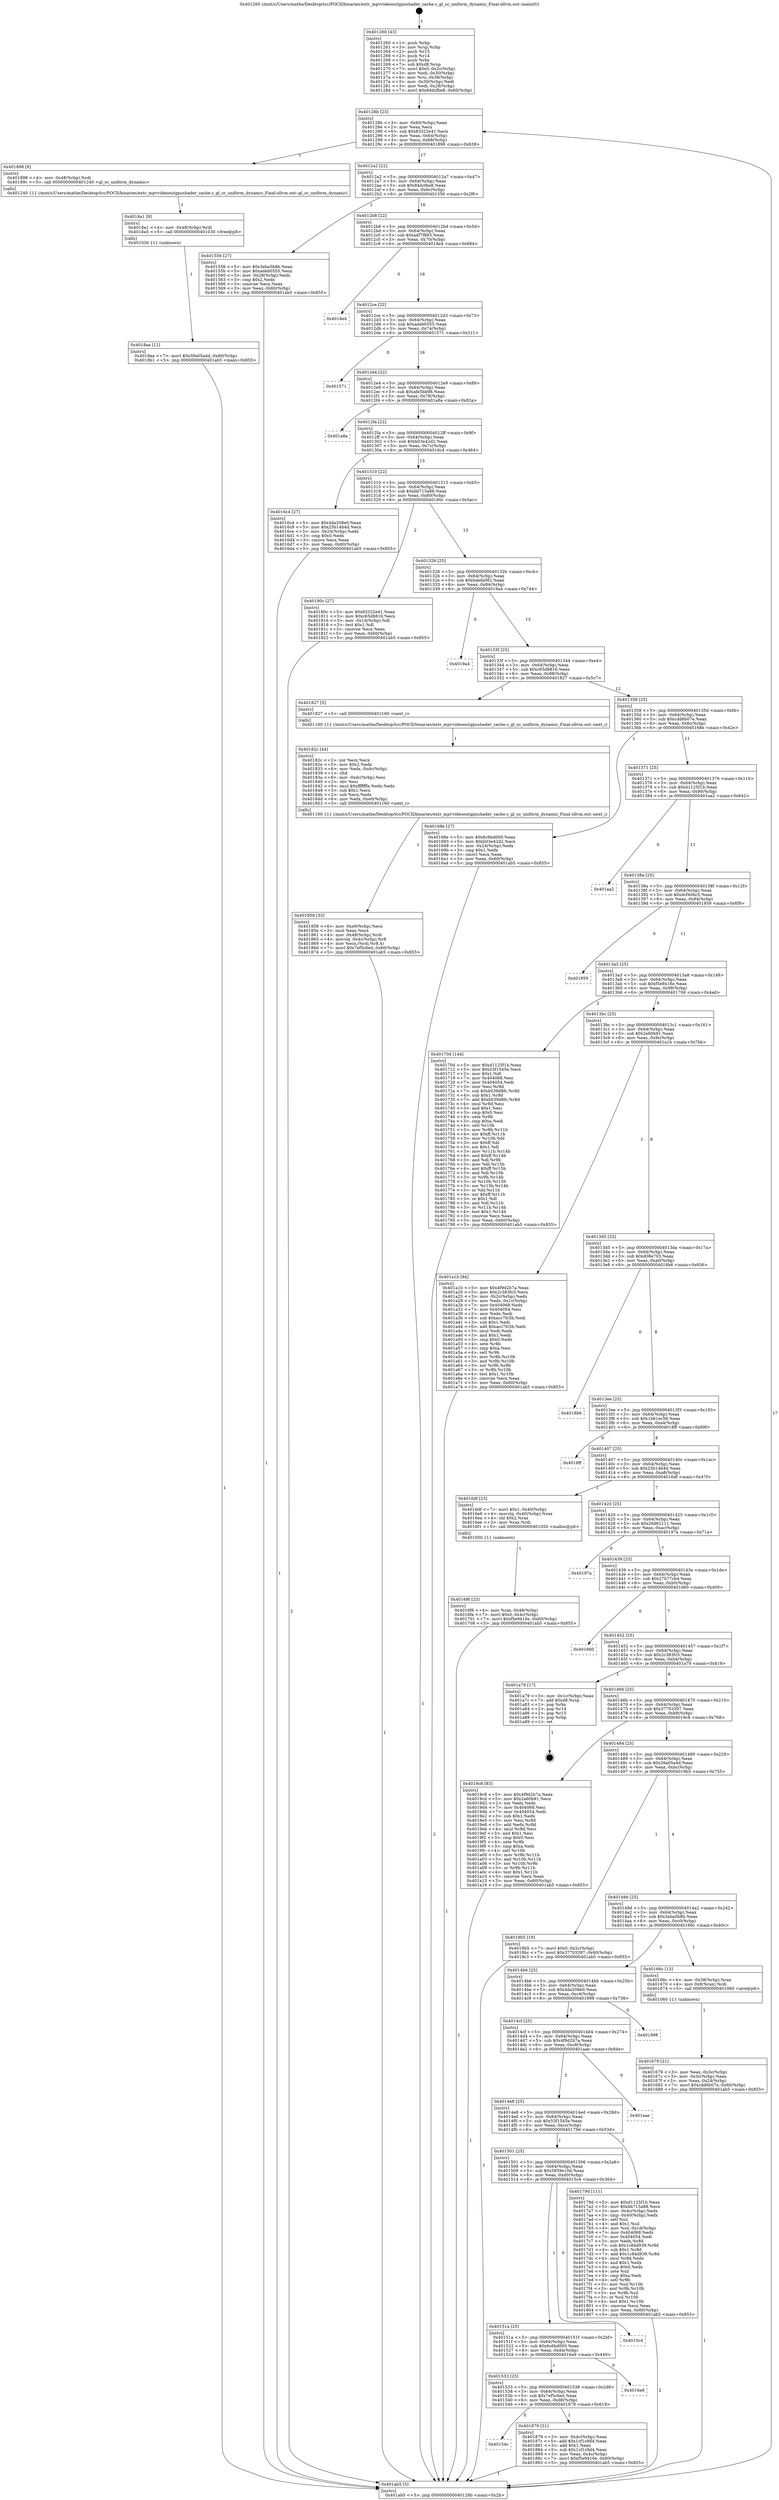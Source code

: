 digraph "0x401260" {
  label = "0x401260 (/mnt/c/Users/mathe/Desktop/tcc/POCII/binaries/extr_mpvvideooutgpushader_cache.c_gl_sc_uniform_dynamic_Final-ollvm.out::main(0))"
  labelloc = "t"
  node[shape=record]

  Entry [label="",width=0.3,height=0.3,shape=circle,fillcolor=black,style=filled]
  "0x40128b" [label="{
     0x40128b [23]\l
     | [instrs]\l
     &nbsp;&nbsp;0x40128b \<+3\>: mov -0x60(%rbp),%eax\l
     &nbsp;&nbsp;0x40128e \<+2\>: mov %eax,%ecx\l
     &nbsp;&nbsp;0x401290 \<+6\>: sub $0x83322e41,%ecx\l
     &nbsp;&nbsp;0x401296 \<+3\>: mov %eax,-0x64(%rbp)\l
     &nbsp;&nbsp;0x401299 \<+3\>: mov %ecx,-0x68(%rbp)\l
     &nbsp;&nbsp;0x40129c \<+6\>: je 0000000000401898 \<main+0x638\>\l
  }"]
  "0x401898" [label="{
     0x401898 [9]\l
     | [instrs]\l
     &nbsp;&nbsp;0x401898 \<+4\>: mov -0x48(%rbp),%rdi\l
     &nbsp;&nbsp;0x40189c \<+5\>: call 0000000000401240 \<gl_sc_uniform_dynamic\>\l
     | [calls]\l
     &nbsp;&nbsp;0x401240 \{1\} (/mnt/c/Users/mathe/Desktop/tcc/POCII/binaries/extr_mpvvideooutgpushader_cache.c_gl_sc_uniform_dynamic_Final-ollvm.out::gl_sc_uniform_dynamic)\l
  }"]
  "0x4012a2" [label="{
     0x4012a2 [22]\l
     | [instrs]\l
     &nbsp;&nbsp;0x4012a2 \<+5\>: jmp 00000000004012a7 \<main+0x47\>\l
     &nbsp;&nbsp;0x4012a7 \<+3\>: mov -0x64(%rbp),%eax\l
     &nbsp;&nbsp;0x4012aa \<+5\>: sub $0x84dcfbe8,%eax\l
     &nbsp;&nbsp;0x4012af \<+3\>: mov %eax,-0x6c(%rbp)\l
     &nbsp;&nbsp;0x4012b2 \<+6\>: je 0000000000401556 \<main+0x2f6\>\l
  }"]
  Exit [label="",width=0.3,height=0.3,shape=circle,fillcolor=black,style=filled,peripheries=2]
  "0x401556" [label="{
     0x401556 [27]\l
     | [instrs]\l
     &nbsp;&nbsp;0x401556 \<+5\>: mov $0x3eba5b8b,%eax\l
     &nbsp;&nbsp;0x40155b \<+5\>: mov $0xadeb0555,%ecx\l
     &nbsp;&nbsp;0x401560 \<+3\>: mov -0x28(%rbp),%edx\l
     &nbsp;&nbsp;0x401563 \<+3\>: cmp $0x2,%edx\l
     &nbsp;&nbsp;0x401566 \<+3\>: cmovne %ecx,%eax\l
     &nbsp;&nbsp;0x401569 \<+3\>: mov %eax,-0x60(%rbp)\l
     &nbsp;&nbsp;0x40156c \<+5\>: jmp 0000000000401ab5 \<main+0x855\>\l
  }"]
  "0x4012b8" [label="{
     0x4012b8 [22]\l
     | [instrs]\l
     &nbsp;&nbsp;0x4012b8 \<+5\>: jmp 00000000004012bd \<main+0x5d\>\l
     &nbsp;&nbsp;0x4012bd \<+3\>: mov -0x64(%rbp),%eax\l
     &nbsp;&nbsp;0x4012c0 \<+5\>: sub $0xa4f7f893,%eax\l
     &nbsp;&nbsp;0x4012c5 \<+3\>: mov %eax,-0x70(%rbp)\l
     &nbsp;&nbsp;0x4012c8 \<+6\>: je 00000000004018e4 \<main+0x684\>\l
  }"]
  "0x401ab5" [label="{
     0x401ab5 [5]\l
     | [instrs]\l
     &nbsp;&nbsp;0x401ab5 \<+5\>: jmp 000000000040128b \<main+0x2b\>\l
  }"]
  "0x401260" [label="{
     0x401260 [43]\l
     | [instrs]\l
     &nbsp;&nbsp;0x401260 \<+1\>: push %rbp\l
     &nbsp;&nbsp;0x401261 \<+3\>: mov %rsp,%rbp\l
     &nbsp;&nbsp;0x401264 \<+2\>: push %r15\l
     &nbsp;&nbsp;0x401266 \<+2\>: push %r14\l
     &nbsp;&nbsp;0x401268 \<+1\>: push %rbx\l
     &nbsp;&nbsp;0x401269 \<+7\>: sub $0xd8,%rsp\l
     &nbsp;&nbsp;0x401270 \<+7\>: movl $0x0,-0x2c(%rbp)\l
     &nbsp;&nbsp;0x401277 \<+3\>: mov %edi,-0x30(%rbp)\l
     &nbsp;&nbsp;0x40127a \<+4\>: mov %rsi,-0x38(%rbp)\l
     &nbsp;&nbsp;0x40127e \<+3\>: mov -0x30(%rbp),%edi\l
     &nbsp;&nbsp;0x401281 \<+3\>: mov %edi,-0x28(%rbp)\l
     &nbsp;&nbsp;0x401284 \<+7\>: movl $0x84dcfbe8,-0x60(%rbp)\l
  }"]
  "0x4018aa" [label="{
     0x4018aa [12]\l
     | [instrs]\l
     &nbsp;&nbsp;0x4018aa \<+7\>: movl $0x39a05a4d,-0x60(%rbp)\l
     &nbsp;&nbsp;0x4018b1 \<+5\>: jmp 0000000000401ab5 \<main+0x855\>\l
  }"]
  "0x4018e4" [label="{
     0x4018e4\l
  }", style=dashed]
  "0x4012ce" [label="{
     0x4012ce [22]\l
     | [instrs]\l
     &nbsp;&nbsp;0x4012ce \<+5\>: jmp 00000000004012d3 \<main+0x73\>\l
     &nbsp;&nbsp;0x4012d3 \<+3\>: mov -0x64(%rbp),%eax\l
     &nbsp;&nbsp;0x4012d6 \<+5\>: sub $0xadeb0555,%eax\l
     &nbsp;&nbsp;0x4012db \<+3\>: mov %eax,-0x74(%rbp)\l
     &nbsp;&nbsp;0x4012de \<+6\>: je 0000000000401571 \<main+0x311\>\l
  }"]
  "0x4018a1" [label="{
     0x4018a1 [9]\l
     | [instrs]\l
     &nbsp;&nbsp;0x4018a1 \<+4\>: mov -0x48(%rbp),%rdi\l
     &nbsp;&nbsp;0x4018a5 \<+5\>: call 0000000000401030 \<free@plt\>\l
     | [calls]\l
     &nbsp;&nbsp;0x401030 \{1\} (unknown)\l
  }"]
  "0x401571" [label="{
     0x401571\l
  }", style=dashed]
  "0x4012e4" [label="{
     0x4012e4 [22]\l
     | [instrs]\l
     &nbsp;&nbsp;0x4012e4 \<+5\>: jmp 00000000004012e9 \<main+0x89\>\l
     &nbsp;&nbsp;0x4012e9 \<+3\>: mov -0x64(%rbp),%eax\l
     &nbsp;&nbsp;0x4012ec \<+5\>: sub $0xafe5bb98,%eax\l
     &nbsp;&nbsp;0x4012f1 \<+3\>: mov %eax,-0x78(%rbp)\l
     &nbsp;&nbsp;0x4012f4 \<+6\>: je 0000000000401a8a \<main+0x82a\>\l
  }"]
  "0x40154c" [label="{
     0x40154c\l
  }", style=dashed]
  "0x401a8a" [label="{
     0x401a8a\l
  }", style=dashed]
  "0x4012fa" [label="{
     0x4012fa [22]\l
     | [instrs]\l
     &nbsp;&nbsp;0x4012fa \<+5\>: jmp 00000000004012ff \<main+0x9f\>\l
     &nbsp;&nbsp;0x4012ff \<+3\>: mov -0x64(%rbp),%eax\l
     &nbsp;&nbsp;0x401302 \<+5\>: sub $0xb03e42d2,%eax\l
     &nbsp;&nbsp;0x401307 \<+3\>: mov %eax,-0x7c(%rbp)\l
     &nbsp;&nbsp;0x40130a \<+6\>: je 00000000004016c4 \<main+0x464\>\l
  }"]
  "0x401879" [label="{
     0x401879 [31]\l
     | [instrs]\l
     &nbsp;&nbsp;0x401879 \<+3\>: mov -0x4c(%rbp),%eax\l
     &nbsp;&nbsp;0x40187c \<+5\>: add $0x1cf1c9d4,%eax\l
     &nbsp;&nbsp;0x401881 \<+3\>: add $0x1,%eax\l
     &nbsp;&nbsp;0x401884 \<+5\>: sub $0x1cf1c9d4,%eax\l
     &nbsp;&nbsp;0x401889 \<+3\>: mov %eax,-0x4c(%rbp)\l
     &nbsp;&nbsp;0x40188c \<+7\>: movl $0xf5e9416e,-0x60(%rbp)\l
     &nbsp;&nbsp;0x401893 \<+5\>: jmp 0000000000401ab5 \<main+0x855\>\l
  }"]
  "0x4016c4" [label="{
     0x4016c4 [27]\l
     | [instrs]\l
     &nbsp;&nbsp;0x4016c4 \<+5\>: mov $0x4da208e0,%eax\l
     &nbsp;&nbsp;0x4016c9 \<+5\>: mov $0x25b14b4d,%ecx\l
     &nbsp;&nbsp;0x4016ce \<+3\>: mov -0x24(%rbp),%edx\l
     &nbsp;&nbsp;0x4016d1 \<+3\>: cmp $0x0,%edx\l
     &nbsp;&nbsp;0x4016d4 \<+3\>: cmove %ecx,%eax\l
     &nbsp;&nbsp;0x4016d7 \<+3\>: mov %eax,-0x60(%rbp)\l
     &nbsp;&nbsp;0x4016da \<+5\>: jmp 0000000000401ab5 \<main+0x855\>\l
  }"]
  "0x401310" [label="{
     0x401310 [22]\l
     | [instrs]\l
     &nbsp;&nbsp;0x401310 \<+5\>: jmp 0000000000401315 \<main+0xb5\>\l
     &nbsp;&nbsp;0x401315 \<+3\>: mov -0x64(%rbp),%eax\l
     &nbsp;&nbsp;0x401318 \<+5\>: sub $0xbb715a88,%eax\l
     &nbsp;&nbsp;0x40131d \<+3\>: mov %eax,-0x80(%rbp)\l
     &nbsp;&nbsp;0x401320 \<+6\>: je 000000000040180c \<main+0x5ac\>\l
  }"]
  "0x401533" [label="{
     0x401533 [25]\l
     | [instrs]\l
     &nbsp;&nbsp;0x401533 \<+5\>: jmp 0000000000401538 \<main+0x2d8\>\l
     &nbsp;&nbsp;0x401538 \<+3\>: mov -0x64(%rbp),%eax\l
     &nbsp;&nbsp;0x40153b \<+5\>: sub $0x7ef5c6ed,%eax\l
     &nbsp;&nbsp;0x401540 \<+6\>: mov %eax,-0xd8(%rbp)\l
     &nbsp;&nbsp;0x401546 \<+6\>: je 0000000000401879 \<main+0x619\>\l
  }"]
  "0x40180c" [label="{
     0x40180c [27]\l
     | [instrs]\l
     &nbsp;&nbsp;0x40180c \<+5\>: mov $0x83322e41,%eax\l
     &nbsp;&nbsp;0x401811 \<+5\>: mov $0xc65d8816,%ecx\l
     &nbsp;&nbsp;0x401816 \<+3\>: mov -0x1d(%rbp),%dl\l
     &nbsp;&nbsp;0x401819 \<+3\>: test $0x1,%dl\l
     &nbsp;&nbsp;0x40181c \<+3\>: cmovne %ecx,%eax\l
     &nbsp;&nbsp;0x40181f \<+3\>: mov %eax,-0x60(%rbp)\l
     &nbsp;&nbsp;0x401822 \<+5\>: jmp 0000000000401ab5 \<main+0x855\>\l
  }"]
  "0x401326" [label="{
     0x401326 [25]\l
     | [instrs]\l
     &nbsp;&nbsp;0x401326 \<+5\>: jmp 000000000040132b \<main+0xcb\>\l
     &nbsp;&nbsp;0x40132b \<+3\>: mov -0x64(%rbp),%eax\l
     &nbsp;&nbsp;0x40132e \<+5\>: sub $0xbdefa082,%eax\l
     &nbsp;&nbsp;0x401333 \<+6\>: mov %eax,-0x84(%rbp)\l
     &nbsp;&nbsp;0x401339 \<+6\>: je 00000000004019a4 \<main+0x744\>\l
  }"]
  "0x4016a9" [label="{
     0x4016a9\l
  }", style=dashed]
  "0x4019a4" [label="{
     0x4019a4\l
  }", style=dashed]
  "0x40133f" [label="{
     0x40133f [25]\l
     | [instrs]\l
     &nbsp;&nbsp;0x40133f \<+5\>: jmp 0000000000401344 \<main+0xe4\>\l
     &nbsp;&nbsp;0x401344 \<+3\>: mov -0x64(%rbp),%eax\l
     &nbsp;&nbsp;0x401347 \<+5\>: sub $0xc65d8816,%eax\l
     &nbsp;&nbsp;0x40134c \<+6\>: mov %eax,-0x88(%rbp)\l
     &nbsp;&nbsp;0x401352 \<+6\>: je 0000000000401827 \<main+0x5c7\>\l
  }"]
  "0x40151a" [label="{
     0x40151a [25]\l
     | [instrs]\l
     &nbsp;&nbsp;0x40151a \<+5\>: jmp 000000000040151f \<main+0x2bf\>\l
     &nbsp;&nbsp;0x40151f \<+3\>: mov -0x64(%rbp),%eax\l
     &nbsp;&nbsp;0x401522 \<+5\>: sub $0x6c6bd000,%eax\l
     &nbsp;&nbsp;0x401527 \<+6\>: mov %eax,-0xd4(%rbp)\l
     &nbsp;&nbsp;0x40152d \<+6\>: je 00000000004016a9 \<main+0x449\>\l
  }"]
  "0x401827" [label="{
     0x401827 [5]\l
     | [instrs]\l
     &nbsp;&nbsp;0x401827 \<+5\>: call 0000000000401160 \<next_i\>\l
     | [calls]\l
     &nbsp;&nbsp;0x401160 \{1\} (/mnt/c/Users/mathe/Desktop/tcc/POCII/binaries/extr_mpvvideooutgpushader_cache.c_gl_sc_uniform_dynamic_Final-ollvm.out::next_i)\l
  }"]
  "0x401358" [label="{
     0x401358 [25]\l
     | [instrs]\l
     &nbsp;&nbsp;0x401358 \<+5\>: jmp 000000000040135d \<main+0xfd\>\l
     &nbsp;&nbsp;0x40135d \<+3\>: mov -0x64(%rbp),%eax\l
     &nbsp;&nbsp;0x401360 \<+5\>: sub $0xcdd6b07e,%eax\l
     &nbsp;&nbsp;0x401365 \<+6\>: mov %eax,-0x8c(%rbp)\l
     &nbsp;&nbsp;0x40136b \<+6\>: je 000000000040168e \<main+0x42e\>\l
  }"]
  "0x4015c4" [label="{
     0x4015c4\l
  }", style=dashed]
  "0x40168e" [label="{
     0x40168e [27]\l
     | [instrs]\l
     &nbsp;&nbsp;0x40168e \<+5\>: mov $0x6c6bd000,%eax\l
     &nbsp;&nbsp;0x401693 \<+5\>: mov $0xb03e42d2,%ecx\l
     &nbsp;&nbsp;0x401698 \<+3\>: mov -0x24(%rbp),%edx\l
     &nbsp;&nbsp;0x40169b \<+3\>: cmp $0x1,%edx\l
     &nbsp;&nbsp;0x40169e \<+3\>: cmovl %ecx,%eax\l
     &nbsp;&nbsp;0x4016a1 \<+3\>: mov %eax,-0x60(%rbp)\l
     &nbsp;&nbsp;0x4016a4 \<+5\>: jmp 0000000000401ab5 \<main+0x855\>\l
  }"]
  "0x401371" [label="{
     0x401371 [25]\l
     | [instrs]\l
     &nbsp;&nbsp;0x401371 \<+5\>: jmp 0000000000401376 \<main+0x116\>\l
     &nbsp;&nbsp;0x401376 \<+3\>: mov -0x64(%rbp),%eax\l
     &nbsp;&nbsp;0x401379 \<+5\>: sub $0xd1125f1b,%eax\l
     &nbsp;&nbsp;0x40137e \<+6\>: mov %eax,-0x90(%rbp)\l
     &nbsp;&nbsp;0x401384 \<+6\>: je 0000000000401aa2 \<main+0x842\>\l
  }"]
  "0x401858" [label="{
     0x401858 [33]\l
     | [instrs]\l
     &nbsp;&nbsp;0x401858 \<+6\>: mov -0xe0(%rbp),%ecx\l
     &nbsp;&nbsp;0x40185e \<+3\>: imul %eax,%ecx\l
     &nbsp;&nbsp;0x401861 \<+4\>: mov -0x48(%rbp),%rdi\l
     &nbsp;&nbsp;0x401865 \<+4\>: movslq -0x4c(%rbp),%r8\l
     &nbsp;&nbsp;0x401869 \<+4\>: mov %ecx,(%rdi,%r8,4)\l
     &nbsp;&nbsp;0x40186d \<+7\>: movl $0x7ef5c6ed,-0x60(%rbp)\l
     &nbsp;&nbsp;0x401874 \<+5\>: jmp 0000000000401ab5 \<main+0x855\>\l
  }"]
  "0x401aa2" [label="{
     0x401aa2\l
  }", style=dashed]
  "0x40138a" [label="{
     0x40138a [25]\l
     | [instrs]\l
     &nbsp;&nbsp;0x40138a \<+5\>: jmp 000000000040138f \<main+0x12f\>\l
     &nbsp;&nbsp;0x40138f \<+3\>: mov -0x64(%rbp),%eax\l
     &nbsp;&nbsp;0x401392 \<+5\>: sub $0xdcf40bc5,%eax\l
     &nbsp;&nbsp;0x401397 \<+6\>: mov %eax,-0x94(%rbp)\l
     &nbsp;&nbsp;0x40139d \<+6\>: je 0000000000401959 \<main+0x6f9\>\l
  }"]
  "0x40182c" [label="{
     0x40182c [44]\l
     | [instrs]\l
     &nbsp;&nbsp;0x40182c \<+2\>: xor %ecx,%ecx\l
     &nbsp;&nbsp;0x40182e \<+5\>: mov $0x2,%edx\l
     &nbsp;&nbsp;0x401833 \<+6\>: mov %edx,-0xdc(%rbp)\l
     &nbsp;&nbsp;0x401839 \<+1\>: cltd\l
     &nbsp;&nbsp;0x40183a \<+6\>: mov -0xdc(%rbp),%esi\l
     &nbsp;&nbsp;0x401840 \<+2\>: idiv %esi\l
     &nbsp;&nbsp;0x401842 \<+6\>: imul $0xfffffffe,%edx,%edx\l
     &nbsp;&nbsp;0x401848 \<+3\>: sub $0x1,%ecx\l
     &nbsp;&nbsp;0x40184b \<+2\>: sub %ecx,%edx\l
     &nbsp;&nbsp;0x40184d \<+6\>: mov %edx,-0xe0(%rbp)\l
     &nbsp;&nbsp;0x401853 \<+5\>: call 0000000000401160 \<next_i\>\l
     | [calls]\l
     &nbsp;&nbsp;0x401160 \{1\} (/mnt/c/Users/mathe/Desktop/tcc/POCII/binaries/extr_mpvvideooutgpushader_cache.c_gl_sc_uniform_dynamic_Final-ollvm.out::next_i)\l
  }"]
  "0x401959" [label="{
     0x401959\l
  }", style=dashed]
  "0x4013a3" [label="{
     0x4013a3 [25]\l
     | [instrs]\l
     &nbsp;&nbsp;0x4013a3 \<+5\>: jmp 00000000004013a8 \<main+0x148\>\l
     &nbsp;&nbsp;0x4013a8 \<+3\>: mov -0x64(%rbp),%eax\l
     &nbsp;&nbsp;0x4013ab \<+5\>: sub $0xf5e9416e,%eax\l
     &nbsp;&nbsp;0x4013b0 \<+6\>: mov %eax,-0x98(%rbp)\l
     &nbsp;&nbsp;0x4013b6 \<+6\>: je 000000000040170d \<main+0x4ad\>\l
  }"]
  "0x401501" [label="{
     0x401501 [25]\l
     | [instrs]\l
     &nbsp;&nbsp;0x401501 \<+5\>: jmp 0000000000401506 \<main+0x2a6\>\l
     &nbsp;&nbsp;0x401506 \<+3\>: mov -0x64(%rbp),%eax\l
     &nbsp;&nbsp;0x401509 \<+5\>: sub $0x5839e10d,%eax\l
     &nbsp;&nbsp;0x40150e \<+6\>: mov %eax,-0xd0(%rbp)\l
     &nbsp;&nbsp;0x401514 \<+6\>: je 00000000004015c4 \<main+0x364\>\l
  }"]
  "0x40170d" [label="{
     0x40170d [144]\l
     | [instrs]\l
     &nbsp;&nbsp;0x40170d \<+5\>: mov $0xd1125f1b,%eax\l
     &nbsp;&nbsp;0x401712 \<+5\>: mov $0x53f1545e,%ecx\l
     &nbsp;&nbsp;0x401717 \<+2\>: mov $0x1,%dl\l
     &nbsp;&nbsp;0x401719 \<+7\>: mov 0x404068,%esi\l
     &nbsp;&nbsp;0x401720 \<+7\>: mov 0x404054,%edi\l
     &nbsp;&nbsp;0x401727 \<+3\>: mov %esi,%r8d\l
     &nbsp;&nbsp;0x40172a \<+7\>: sub $0xb039d8fc,%r8d\l
     &nbsp;&nbsp;0x401731 \<+4\>: sub $0x1,%r8d\l
     &nbsp;&nbsp;0x401735 \<+7\>: add $0xb039d8fc,%r8d\l
     &nbsp;&nbsp;0x40173c \<+4\>: imul %r8d,%esi\l
     &nbsp;&nbsp;0x401740 \<+3\>: and $0x1,%esi\l
     &nbsp;&nbsp;0x401743 \<+3\>: cmp $0x0,%esi\l
     &nbsp;&nbsp;0x401746 \<+4\>: sete %r9b\l
     &nbsp;&nbsp;0x40174a \<+3\>: cmp $0xa,%edi\l
     &nbsp;&nbsp;0x40174d \<+4\>: setl %r10b\l
     &nbsp;&nbsp;0x401751 \<+3\>: mov %r9b,%r11b\l
     &nbsp;&nbsp;0x401754 \<+4\>: xor $0xff,%r11b\l
     &nbsp;&nbsp;0x401758 \<+3\>: mov %r10b,%bl\l
     &nbsp;&nbsp;0x40175b \<+3\>: xor $0xff,%bl\l
     &nbsp;&nbsp;0x40175e \<+3\>: xor $0x1,%dl\l
     &nbsp;&nbsp;0x401761 \<+3\>: mov %r11b,%r14b\l
     &nbsp;&nbsp;0x401764 \<+4\>: and $0xff,%r14b\l
     &nbsp;&nbsp;0x401768 \<+3\>: and %dl,%r9b\l
     &nbsp;&nbsp;0x40176b \<+3\>: mov %bl,%r15b\l
     &nbsp;&nbsp;0x40176e \<+4\>: and $0xff,%r15b\l
     &nbsp;&nbsp;0x401772 \<+3\>: and %dl,%r10b\l
     &nbsp;&nbsp;0x401775 \<+3\>: or %r9b,%r14b\l
     &nbsp;&nbsp;0x401778 \<+3\>: or %r10b,%r15b\l
     &nbsp;&nbsp;0x40177b \<+3\>: xor %r15b,%r14b\l
     &nbsp;&nbsp;0x40177e \<+3\>: or %bl,%r11b\l
     &nbsp;&nbsp;0x401781 \<+4\>: xor $0xff,%r11b\l
     &nbsp;&nbsp;0x401785 \<+3\>: or $0x1,%dl\l
     &nbsp;&nbsp;0x401788 \<+3\>: and %dl,%r11b\l
     &nbsp;&nbsp;0x40178b \<+3\>: or %r11b,%r14b\l
     &nbsp;&nbsp;0x40178e \<+4\>: test $0x1,%r14b\l
     &nbsp;&nbsp;0x401792 \<+3\>: cmovne %ecx,%eax\l
     &nbsp;&nbsp;0x401795 \<+3\>: mov %eax,-0x60(%rbp)\l
     &nbsp;&nbsp;0x401798 \<+5\>: jmp 0000000000401ab5 \<main+0x855\>\l
  }"]
  "0x4013bc" [label="{
     0x4013bc [25]\l
     | [instrs]\l
     &nbsp;&nbsp;0x4013bc \<+5\>: jmp 00000000004013c1 \<main+0x161\>\l
     &nbsp;&nbsp;0x4013c1 \<+3\>: mov -0x64(%rbp),%eax\l
     &nbsp;&nbsp;0x4013c4 \<+5\>: sub $0x2a60b91,%eax\l
     &nbsp;&nbsp;0x4013c9 \<+6\>: mov %eax,-0x9c(%rbp)\l
     &nbsp;&nbsp;0x4013cf \<+6\>: je 0000000000401a1b \<main+0x7bb\>\l
  }"]
  "0x40179d" [label="{
     0x40179d [111]\l
     | [instrs]\l
     &nbsp;&nbsp;0x40179d \<+5\>: mov $0xd1125f1b,%eax\l
     &nbsp;&nbsp;0x4017a2 \<+5\>: mov $0xbb715a88,%ecx\l
     &nbsp;&nbsp;0x4017a7 \<+3\>: mov -0x4c(%rbp),%edx\l
     &nbsp;&nbsp;0x4017aa \<+3\>: cmp -0x40(%rbp),%edx\l
     &nbsp;&nbsp;0x4017ad \<+4\>: setl %sil\l
     &nbsp;&nbsp;0x4017b1 \<+4\>: and $0x1,%sil\l
     &nbsp;&nbsp;0x4017b5 \<+4\>: mov %sil,-0x1d(%rbp)\l
     &nbsp;&nbsp;0x4017b9 \<+7\>: mov 0x404068,%edx\l
     &nbsp;&nbsp;0x4017c0 \<+7\>: mov 0x404054,%edi\l
     &nbsp;&nbsp;0x4017c7 \<+3\>: mov %edx,%r8d\l
     &nbsp;&nbsp;0x4017ca \<+7\>: sub $0x1c84d939,%r8d\l
     &nbsp;&nbsp;0x4017d1 \<+4\>: sub $0x1,%r8d\l
     &nbsp;&nbsp;0x4017d5 \<+7\>: add $0x1c84d939,%r8d\l
     &nbsp;&nbsp;0x4017dc \<+4\>: imul %r8d,%edx\l
     &nbsp;&nbsp;0x4017e0 \<+3\>: and $0x1,%edx\l
     &nbsp;&nbsp;0x4017e3 \<+3\>: cmp $0x0,%edx\l
     &nbsp;&nbsp;0x4017e6 \<+4\>: sete %sil\l
     &nbsp;&nbsp;0x4017ea \<+3\>: cmp $0xa,%edi\l
     &nbsp;&nbsp;0x4017ed \<+4\>: setl %r9b\l
     &nbsp;&nbsp;0x4017f1 \<+3\>: mov %sil,%r10b\l
     &nbsp;&nbsp;0x4017f4 \<+3\>: and %r9b,%r10b\l
     &nbsp;&nbsp;0x4017f7 \<+3\>: xor %r9b,%sil\l
     &nbsp;&nbsp;0x4017fa \<+3\>: or %sil,%r10b\l
     &nbsp;&nbsp;0x4017fd \<+4\>: test $0x1,%r10b\l
     &nbsp;&nbsp;0x401801 \<+3\>: cmovne %ecx,%eax\l
     &nbsp;&nbsp;0x401804 \<+3\>: mov %eax,-0x60(%rbp)\l
     &nbsp;&nbsp;0x401807 \<+5\>: jmp 0000000000401ab5 \<main+0x855\>\l
  }"]
  "0x401a1b" [label="{
     0x401a1b [94]\l
     | [instrs]\l
     &nbsp;&nbsp;0x401a1b \<+5\>: mov $0x4f9d2b7a,%eax\l
     &nbsp;&nbsp;0x401a20 \<+5\>: mov $0x2c383fc5,%ecx\l
     &nbsp;&nbsp;0x401a25 \<+3\>: mov -0x2c(%rbp),%edx\l
     &nbsp;&nbsp;0x401a28 \<+3\>: mov %edx,-0x1c(%rbp)\l
     &nbsp;&nbsp;0x401a2b \<+7\>: mov 0x404068,%edx\l
     &nbsp;&nbsp;0x401a32 \<+7\>: mov 0x404054,%esi\l
     &nbsp;&nbsp;0x401a39 \<+2\>: mov %edx,%edi\l
     &nbsp;&nbsp;0x401a3b \<+6\>: sub $0xacc7fc5b,%edi\l
     &nbsp;&nbsp;0x401a41 \<+3\>: sub $0x1,%edi\l
     &nbsp;&nbsp;0x401a44 \<+6\>: add $0xacc7fc5b,%edi\l
     &nbsp;&nbsp;0x401a4a \<+3\>: imul %edi,%edx\l
     &nbsp;&nbsp;0x401a4d \<+3\>: and $0x1,%edx\l
     &nbsp;&nbsp;0x401a50 \<+3\>: cmp $0x0,%edx\l
     &nbsp;&nbsp;0x401a53 \<+4\>: sete %r8b\l
     &nbsp;&nbsp;0x401a57 \<+3\>: cmp $0xa,%esi\l
     &nbsp;&nbsp;0x401a5a \<+4\>: setl %r9b\l
     &nbsp;&nbsp;0x401a5e \<+3\>: mov %r8b,%r10b\l
     &nbsp;&nbsp;0x401a61 \<+3\>: and %r9b,%r10b\l
     &nbsp;&nbsp;0x401a64 \<+3\>: xor %r9b,%r8b\l
     &nbsp;&nbsp;0x401a67 \<+3\>: or %r8b,%r10b\l
     &nbsp;&nbsp;0x401a6a \<+4\>: test $0x1,%r10b\l
     &nbsp;&nbsp;0x401a6e \<+3\>: cmovne %ecx,%eax\l
     &nbsp;&nbsp;0x401a71 \<+3\>: mov %eax,-0x60(%rbp)\l
     &nbsp;&nbsp;0x401a74 \<+5\>: jmp 0000000000401ab5 \<main+0x855\>\l
  }"]
  "0x4013d5" [label="{
     0x4013d5 [25]\l
     | [instrs]\l
     &nbsp;&nbsp;0x4013d5 \<+5\>: jmp 00000000004013da \<main+0x17a\>\l
     &nbsp;&nbsp;0x4013da \<+3\>: mov -0x64(%rbp),%eax\l
     &nbsp;&nbsp;0x4013dd \<+5\>: sub $0xd08e703,%eax\l
     &nbsp;&nbsp;0x4013e2 \<+6\>: mov %eax,-0xa0(%rbp)\l
     &nbsp;&nbsp;0x4013e8 \<+6\>: je 00000000004018b6 \<main+0x656\>\l
  }"]
  "0x4014e8" [label="{
     0x4014e8 [25]\l
     | [instrs]\l
     &nbsp;&nbsp;0x4014e8 \<+5\>: jmp 00000000004014ed \<main+0x28d\>\l
     &nbsp;&nbsp;0x4014ed \<+3\>: mov -0x64(%rbp),%eax\l
     &nbsp;&nbsp;0x4014f0 \<+5\>: sub $0x53f1545e,%eax\l
     &nbsp;&nbsp;0x4014f5 \<+6\>: mov %eax,-0xcc(%rbp)\l
     &nbsp;&nbsp;0x4014fb \<+6\>: je 000000000040179d \<main+0x53d\>\l
  }"]
  "0x4018b6" [label="{
     0x4018b6\l
  }", style=dashed]
  "0x4013ee" [label="{
     0x4013ee [25]\l
     | [instrs]\l
     &nbsp;&nbsp;0x4013ee \<+5\>: jmp 00000000004013f3 \<main+0x193\>\l
     &nbsp;&nbsp;0x4013f3 \<+3\>: mov -0x64(%rbp),%eax\l
     &nbsp;&nbsp;0x4013f6 \<+5\>: sub $0x1b61ec58,%eax\l
     &nbsp;&nbsp;0x4013fb \<+6\>: mov %eax,-0xa4(%rbp)\l
     &nbsp;&nbsp;0x401401 \<+6\>: je 00000000004018ff \<main+0x69f\>\l
  }"]
  "0x401aae" [label="{
     0x401aae\l
  }", style=dashed]
  "0x4018ff" [label="{
     0x4018ff\l
  }", style=dashed]
  "0x401407" [label="{
     0x401407 [25]\l
     | [instrs]\l
     &nbsp;&nbsp;0x401407 \<+5\>: jmp 000000000040140c \<main+0x1ac\>\l
     &nbsp;&nbsp;0x40140c \<+3\>: mov -0x64(%rbp),%eax\l
     &nbsp;&nbsp;0x40140f \<+5\>: sub $0x25b14b4d,%eax\l
     &nbsp;&nbsp;0x401414 \<+6\>: mov %eax,-0xa8(%rbp)\l
     &nbsp;&nbsp;0x40141a \<+6\>: je 00000000004016df \<main+0x47f\>\l
  }"]
  "0x4014cf" [label="{
     0x4014cf [25]\l
     | [instrs]\l
     &nbsp;&nbsp;0x4014cf \<+5\>: jmp 00000000004014d4 \<main+0x274\>\l
     &nbsp;&nbsp;0x4014d4 \<+3\>: mov -0x64(%rbp),%eax\l
     &nbsp;&nbsp;0x4014d7 \<+5\>: sub $0x4f9d2b7a,%eax\l
     &nbsp;&nbsp;0x4014dc \<+6\>: mov %eax,-0xc8(%rbp)\l
     &nbsp;&nbsp;0x4014e2 \<+6\>: je 0000000000401aae \<main+0x84e\>\l
  }"]
  "0x4016df" [label="{
     0x4016df [23]\l
     | [instrs]\l
     &nbsp;&nbsp;0x4016df \<+7\>: movl $0x1,-0x40(%rbp)\l
     &nbsp;&nbsp;0x4016e6 \<+4\>: movslq -0x40(%rbp),%rax\l
     &nbsp;&nbsp;0x4016ea \<+4\>: shl $0x2,%rax\l
     &nbsp;&nbsp;0x4016ee \<+3\>: mov %rax,%rdi\l
     &nbsp;&nbsp;0x4016f1 \<+5\>: call 0000000000401050 \<malloc@plt\>\l
     | [calls]\l
     &nbsp;&nbsp;0x401050 \{1\} (unknown)\l
  }"]
  "0x401420" [label="{
     0x401420 [25]\l
     | [instrs]\l
     &nbsp;&nbsp;0x401420 \<+5\>: jmp 0000000000401425 \<main+0x1c5\>\l
     &nbsp;&nbsp;0x401425 \<+3\>: mov -0x64(%rbp),%eax\l
     &nbsp;&nbsp;0x401428 \<+5\>: sub $0x26d62111,%eax\l
     &nbsp;&nbsp;0x40142d \<+6\>: mov %eax,-0xac(%rbp)\l
     &nbsp;&nbsp;0x401433 \<+6\>: je 000000000040197a \<main+0x71a\>\l
  }"]
  "0x401998" [label="{
     0x401998\l
  }", style=dashed]
  "0x40197a" [label="{
     0x40197a\l
  }", style=dashed]
  "0x401439" [label="{
     0x401439 [25]\l
     | [instrs]\l
     &nbsp;&nbsp;0x401439 \<+5\>: jmp 000000000040143e \<main+0x1de\>\l
     &nbsp;&nbsp;0x40143e \<+3\>: mov -0x64(%rbp),%eax\l
     &nbsp;&nbsp;0x401441 \<+5\>: sub $0x27b77cb4,%eax\l
     &nbsp;&nbsp;0x401446 \<+6\>: mov %eax,-0xb0(%rbp)\l
     &nbsp;&nbsp;0x40144c \<+6\>: je 0000000000401660 \<main+0x400\>\l
  }"]
  "0x4016f6" [label="{
     0x4016f6 [23]\l
     | [instrs]\l
     &nbsp;&nbsp;0x4016f6 \<+4\>: mov %rax,-0x48(%rbp)\l
     &nbsp;&nbsp;0x4016fa \<+7\>: movl $0x0,-0x4c(%rbp)\l
     &nbsp;&nbsp;0x401701 \<+7\>: movl $0xf5e9416e,-0x60(%rbp)\l
     &nbsp;&nbsp;0x401708 \<+5\>: jmp 0000000000401ab5 \<main+0x855\>\l
  }"]
  "0x401660" [label="{
     0x401660\l
  }", style=dashed]
  "0x401452" [label="{
     0x401452 [25]\l
     | [instrs]\l
     &nbsp;&nbsp;0x401452 \<+5\>: jmp 0000000000401457 \<main+0x1f7\>\l
     &nbsp;&nbsp;0x401457 \<+3\>: mov -0x64(%rbp),%eax\l
     &nbsp;&nbsp;0x40145a \<+5\>: sub $0x2c383fc5,%eax\l
     &nbsp;&nbsp;0x40145f \<+6\>: mov %eax,-0xb4(%rbp)\l
     &nbsp;&nbsp;0x401465 \<+6\>: je 0000000000401a79 \<main+0x819\>\l
  }"]
  "0x401679" [label="{
     0x401679 [21]\l
     | [instrs]\l
     &nbsp;&nbsp;0x401679 \<+3\>: mov %eax,-0x3c(%rbp)\l
     &nbsp;&nbsp;0x40167c \<+3\>: mov -0x3c(%rbp),%eax\l
     &nbsp;&nbsp;0x40167f \<+3\>: mov %eax,-0x24(%rbp)\l
     &nbsp;&nbsp;0x401682 \<+7\>: movl $0xcdd6b07e,-0x60(%rbp)\l
     &nbsp;&nbsp;0x401689 \<+5\>: jmp 0000000000401ab5 \<main+0x855\>\l
  }"]
  "0x401a79" [label="{
     0x401a79 [17]\l
     | [instrs]\l
     &nbsp;&nbsp;0x401a79 \<+3\>: mov -0x1c(%rbp),%eax\l
     &nbsp;&nbsp;0x401a7c \<+7\>: add $0xd8,%rsp\l
     &nbsp;&nbsp;0x401a83 \<+1\>: pop %rbx\l
     &nbsp;&nbsp;0x401a84 \<+2\>: pop %r14\l
     &nbsp;&nbsp;0x401a86 \<+2\>: pop %r15\l
     &nbsp;&nbsp;0x401a88 \<+1\>: pop %rbp\l
     &nbsp;&nbsp;0x401a89 \<+1\>: ret\l
  }"]
  "0x40146b" [label="{
     0x40146b [25]\l
     | [instrs]\l
     &nbsp;&nbsp;0x40146b \<+5\>: jmp 0000000000401470 \<main+0x210\>\l
     &nbsp;&nbsp;0x401470 \<+3\>: mov -0x64(%rbp),%eax\l
     &nbsp;&nbsp;0x401473 \<+5\>: sub $0x37703397,%eax\l
     &nbsp;&nbsp;0x401478 \<+6\>: mov %eax,-0xb8(%rbp)\l
     &nbsp;&nbsp;0x40147e \<+6\>: je 00000000004019c8 \<main+0x768\>\l
  }"]
  "0x4014b6" [label="{
     0x4014b6 [25]\l
     | [instrs]\l
     &nbsp;&nbsp;0x4014b6 \<+5\>: jmp 00000000004014bb \<main+0x25b\>\l
     &nbsp;&nbsp;0x4014bb \<+3\>: mov -0x64(%rbp),%eax\l
     &nbsp;&nbsp;0x4014be \<+5\>: sub $0x4da208e0,%eax\l
     &nbsp;&nbsp;0x4014c3 \<+6\>: mov %eax,-0xc4(%rbp)\l
     &nbsp;&nbsp;0x4014c9 \<+6\>: je 0000000000401998 \<main+0x738\>\l
  }"]
  "0x4019c8" [label="{
     0x4019c8 [83]\l
     | [instrs]\l
     &nbsp;&nbsp;0x4019c8 \<+5\>: mov $0x4f9d2b7a,%eax\l
     &nbsp;&nbsp;0x4019cd \<+5\>: mov $0x2a60b91,%ecx\l
     &nbsp;&nbsp;0x4019d2 \<+2\>: xor %edx,%edx\l
     &nbsp;&nbsp;0x4019d4 \<+7\>: mov 0x404068,%esi\l
     &nbsp;&nbsp;0x4019db \<+7\>: mov 0x404054,%edi\l
     &nbsp;&nbsp;0x4019e2 \<+3\>: sub $0x1,%edx\l
     &nbsp;&nbsp;0x4019e5 \<+3\>: mov %esi,%r8d\l
     &nbsp;&nbsp;0x4019e8 \<+3\>: add %edx,%r8d\l
     &nbsp;&nbsp;0x4019eb \<+4\>: imul %r8d,%esi\l
     &nbsp;&nbsp;0x4019ef \<+3\>: and $0x1,%esi\l
     &nbsp;&nbsp;0x4019f2 \<+3\>: cmp $0x0,%esi\l
     &nbsp;&nbsp;0x4019f5 \<+4\>: sete %r9b\l
     &nbsp;&nbsp;0x4019f9 \<+3\>: cmp $0xa,%edi\l
     &nbsp;&nbsp;0x4019fc \<+4\>: setl %r10b\l
     &nbsp;&nbsp;0x401a00 \<+3\>: mov %r9b,%r11b\l
     &nbsp;&nbsp;0x401a03 \<+3\>: and %r10b,%r11b\l
     &nbsp;&nbsp;0x401a06 \<+3\>: xor %r10b,%r9b\l
     &nbsp;&nbsp;0x401a09 \<+3\>: or %r9b,%r11b\l
     &nbsp;&nbsp;0x401a0c \<+4\>: test $0x1,%r11b\l
     &nbsp;&nbsp;0x401a10 \<+3\>: cmovne %ecx,%eax\l
     &nbsp;&nbsp;0x401a13 \<+3\>: mov %eax,-0x60(%rbp)\l
     &nbsp;&nbsp;0x401a16 \<+5\>: jmp 0000000000401ab5 \<main+0x855\>\l
  }"]
  "0x401484" [label="{
     0x401484 [25]\l
     | [instrs]\l
     &nbsp;&nbsp;0x401484 \<+5\>: jmp 0000000000401489 \<main+0x229\>\l
     &nbsp;&nbsp;0x401489 \<+3\>: mov -0x64(%rbp),%eax\l
     &nbsp;&nbsp;0x40148c \<+5\>: sub $0x39a05a4d,%eax\l
     &nbsp;&nbsp;0x401491 \<+6\>: mov %eax,-0xbc(%rbp)\l
     &nbsp;&nbsp;0x401497 \<+6\>: je 00000000004019b5 \<main+0x755\>\l
  }"]
  "0x40166c" [label="{
     0x40166c [13]\l
     | [instrs]\l
     &nbsp;&nbsp;0x40166c \<+4\>: mov -0x38(%rbp),%rax\l
     &nbsp;&nbsp;0x401670 \<+4\>: mov 0x8(%rax),%rdi\l
     &nbsp;&nbsp;0x401674 \<+5\>: call 0000000000401060 \<atoi@plt\>\l
     | [calls]\l
     &nbsp;&nbsp;0x401060 \{1\} (unknown)\l
  }"]
  "0x4019b5" [label="{
     0x4019b5 [19]\l
     | [instrs]\l
     &nbsp;&nbsp;0x4019b5 \<+7\>: movl $0x0,-0x2c(%rbp)\l
     &nbsp;&nbsp;0x4019bc \<+7\>: movl $0x37703397,-0x60(%rbp)\l
     &nbsp;&nbsp;0x4019c3 \<+5\>: jmp 0000000000401ab5 \<main+0x855\>\l
  }"]
  "0x40149d" [label="{
     0x40149d [25]\l
     | [instrs]\l
     &nbsp;&nbsp;0x40149d \<+5\>: jmp 00000000004014a2 \<main+0x242\>\l
     &nbsp;&nbsp;0x4014a2 \<+3\>: mov -0x64(%rbp),%eax\l
     &nbsp;&nbsp;0x4014a5 \<+5\>: sub $0x3eba5b8b,%eax\l
     &nbsp;&nbsp;0x4014aa \<+6\>: mov %eax,-0xc0(%rbp)\l
     &nbsp;&nbsp;0x4014b0 \<+6\>: je 000000000040166c \<main+0x40c\>\l
  }"]
  Entry -> "0x401260" [label=" 1"]
  "0x40128b" -> "0x401898" [label=" 1"]
  "0x40128b" -> "0x4012a2" [label=" 17"]
  "0x401a79" -> Exit [label=" 1"]
  "0x4012a2" -> "0x401556" [label=" 1"]
  "0x4012a2" -> "0x4012b8" [label=" 16"]
  "0x401556" -> "0x401ab5" [label=" 1"]
  "0x401260" -> "0x40128b" [label=" 1"]
  "0x401ab5" -> "0x40128b" [label=" 17"]
  "0x401a1b" -> "0x401ab5" [label=" 1"]
  "0x4012b8" -> "0x4018e4" [label=" 0"]
  "0x4012b8" -> "0x4012ce" [label=" 16"]
  "0x4019c8" -> "0x401ab5" [label=" 1"]
  "0x4012ce" -> "0x401571" [label=" 0"]
  "0x4012ce" -> "0x4012e4" [label=" 16"]
  "0x4019b5" -> "0x401ab5" [label=" 1"]
  "0x4012e4" -> "0x401a8a" [label=" 0"]
  "0x4012e4" -> "0x4012fa" [label=" 16"]
  "0x4018aa" -> "0x401ab5" [label=" 1"]
  "0x4012fa" -> "0x4016c4" [label=" 1"]
  "0x4012fa" -> "0x401310" [label=" 15"]
  "0x4018a1" -> "0x4018aa" [label=" 1"]
  "0x401310" -> "0x40180c" [label=" 2"]
  "0x401310" -> "0x401326" [label=" 13"]
  "0x401879" -> "0x401ab5" [label=" 1"]
  "0x401326" -> "0x4019a4" [label=" 0"]
  "0x401326" -> "0x40133f" [label=" 13"]
  "0x401533" -> "0x40154c" [label=" 0"]
  "0x40133f" -> "0x401827" [label=" 1"]
  "0x40133f" -> "0x401358" [label=" 12"]
  "0x401898" -> "0x4018a1" [label=" 1"]
  "0x401358" -> "0x40168e" [label=" 1"]
  "0x401358" -> "0x401371" [label=" 11"]
  "0x40151a" -> "0x401533" [label=" 1"]
  "0x401371" -> "0x401aa2" [label=" 0"]
  "0x401371" -> "0x40138a" [label=" 11"]
  "0x401533" -> "0x401879" [label=" 1"]
  "0x40138a" -> "0x401959" [label=" 0"]
  "0x40138a" -> "0x4013a3" [label=" 11"]
  "0x401501" -> "0x40151a" [label=" 1"]
  "0x4013a3" -> "0x40170d" [label=" 2"]
  "0x4013a3" -> "0x4013bc" [label=" 9"]
  "0x401501" -> "0x4015c4" [label=" 0"]
  "0x4013bc" -> "0x401a1b" [label=" 1"]
  "0x4013bc" -> "0x4013d5" [label=" 8"]
  "0x40151a" -> "0x4016a9" [label=" 0"]
  "0x4013d5" -> "0x4018b6" [label=" 0"]
  "0x4013d5" -> "0x4013ee" [label=" 8"]
  "0x40182c" -> "0x401858" [label=" 1"]
  "0x4013ee" -> "0x4018ff" [label=" 0"]
  "0x4013ee" -> "0x401407" [label=" 8"]
  "0x401827" -> "0x40182c" [label=" 1"]
  "0x401407" -> "0x4016df" [label=" 1"]
  "0x401407" -> "0x401420" [label=" 7"]
  "0x40179d" -> "0x401ab5" [label=" 2"]
  "0x401420" -> "0x40197a" [label=" 0"]
  "0x401420" -> "0x401439" [label=" 7"]
  "0x4014e8" -> "0x401501" [label=" 1"]
  "0x401439" -> "0x401660" [label=" 0"]
  "0x401439" -> "0x401452" [label=" 7"]
  "0x401858" -> "0x401ab5" [label=" 1"]
  "0x401452" -> "0x401a79" [label=" 1"]
  "0x401452" -> "0x40146b" [label=" 6"]
  "0x4014cf" -> "0x4014e8" [label=" 3"]
  "0x40146b" -> "0x4019c8" [label=" 1"]
  "0x40146b" -> "0x401484" [label=" 5"]
  "0x4014cf" -> "0x401aae" [label=" 0"]
  "0x401484" -> "0x4019b5" [label=" 1"]
  "0x401484" -> "0x40149d" [label=" 4"]
  "0x40180c" -> "0x401ab5" [label=" 2"]
  "0x40149d" -> "0x40166c" [label=" 1"]
  "0x40149d" -> "0x4014b6" [label=" 3"]
  "0x40166c" -> "0x401679" [label=" 1"]
  "0x401679" -> "0x401ab5" [label=" 1"]
  "0x40168e" -> "0x401ab5" [label=" 1"]
  "0x4016c4" -> "0x401ab5" [label=" 1"]
  "0x4016df" -> "0x4016f6" [label=" 1"]
  "0x4016f6" -> "0x401ab5" [label=" 1"]
  "0x40170d" -> "0x401ab5" [label=" 2"]
  "0x4014e8" -> "0x40179d" [label=" 2"]
  "0x4014b6" -> "0x401998" [label=" 0"]
  "0x4014b6" -> "0x4014cf" [label=" 3"]
}
